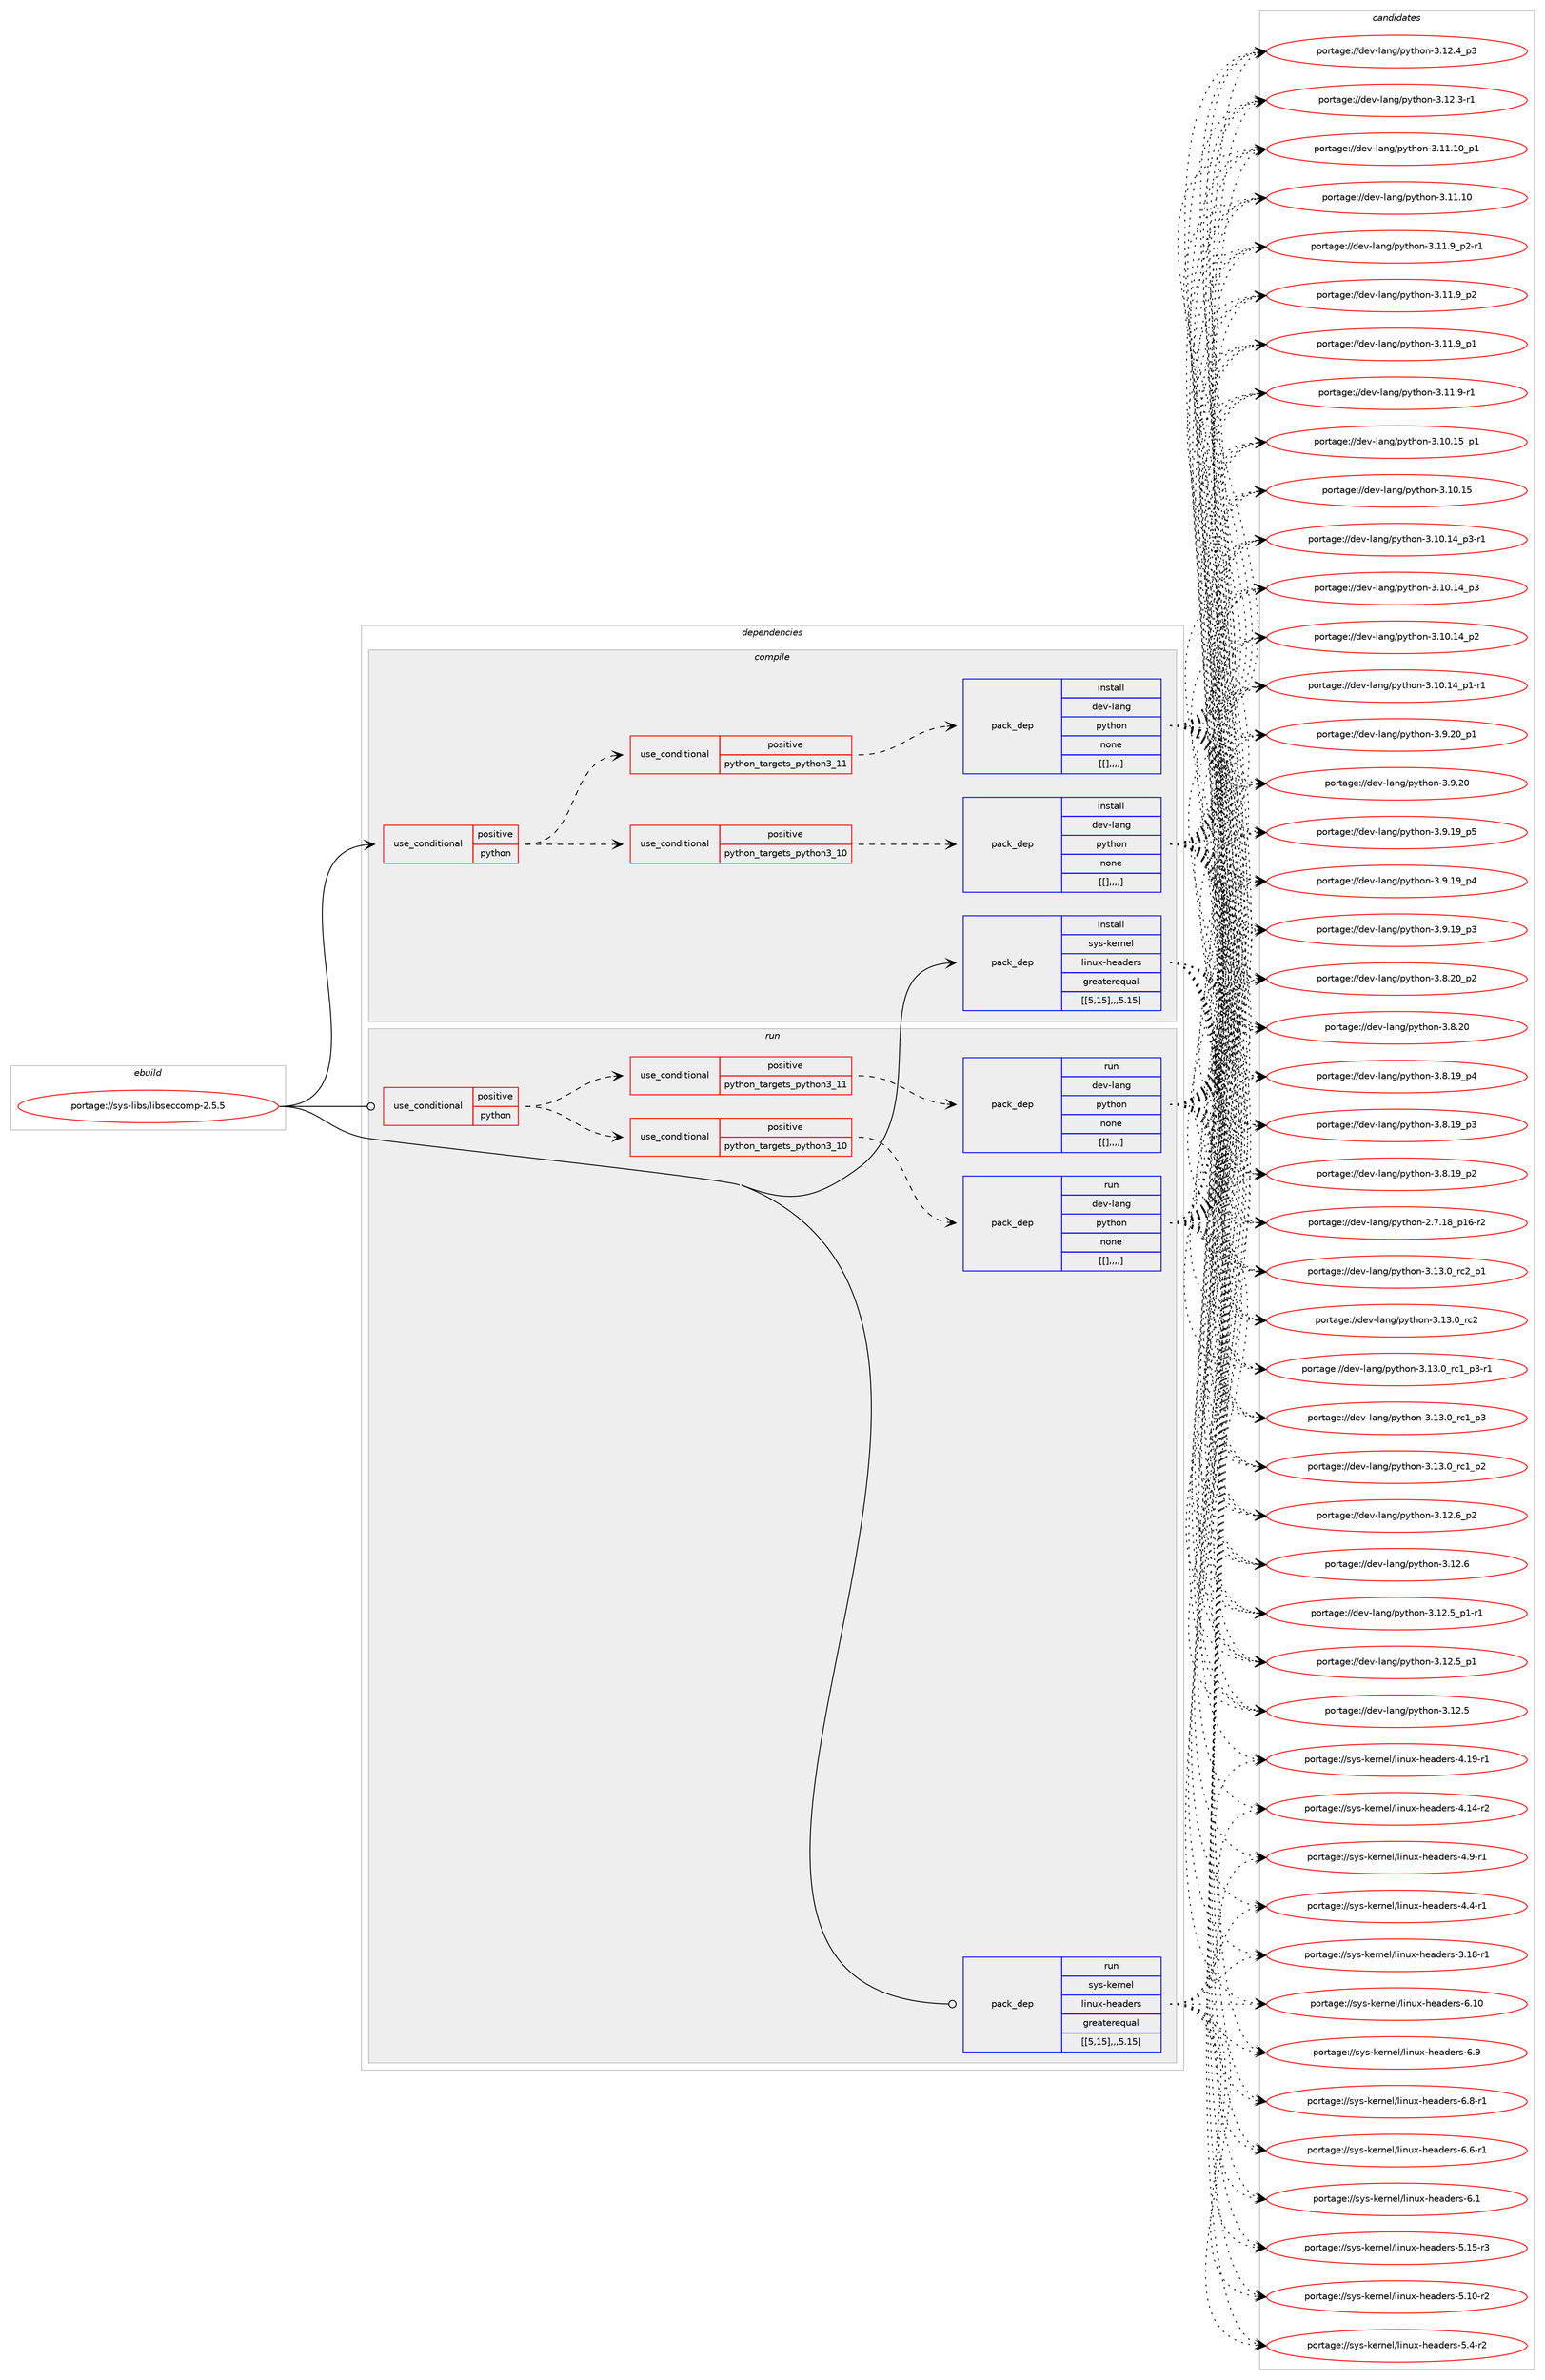 digraph prolog {

# *************
# Graph options
# *************

newrank=true;
concentrate=true;
compound=true;
graph [rankdir=LR,fontname=Helvetica,fontsize=10,ranksep=1.5];#, ranksep=2.5, nodesep=0.2];
edge  [arrowhead=vee];
node  [fontname=Helvetica,fontsize=10];

# **********
# The ebuild
# **********

subgraph cluster_leftcol {
color=gray;
label=<<i>ebuild</i>>;
id [label="portage://sys-libs/libseccomp-2.5.5", color=red, width=4, href="../sys-libs/libseccomp-2.5.5.svg"];
}

# ****************
# The dependencies
# ****************

subgraph cluster_midcol {
color=gray;
label=<<i>dependencies</i>>;
subgraph cluster_compile {
fillcolor="#eeeeee";
style=filled;
label=<<i>compile</i>>;
subgraph cond122756 {
dependency454674 [label=<<TABLE BORDER="0" CELLBORDER="1" CELLSPACING="0" CELLPADDING="4"><TR><TD ROWSPAN="3" CELLPADDING="10">use_conditional</TD></TR><TR><TD>positive</TD></TR><TR><TD>python</TD></TR></TABLE>>, shape=none, color=red];
subgraph cond122757 {
dependency454675 [label=<<TABLE BORDER="0" CELLBORDER="1" CELLSPACING="0" CELLPADDING="4"><TR><TD ROWSPAN="3" CELLPADDING="10">use_conditional</TD></TR><TR><TD>positive</TD></TR><TR><TD>python_targets_python3_10</TD></TR></TABLE>>, shape=none, color=red];
subgraph pack328914 {
dependency454676 [label=<<TABLE BORDER="0" CELLBORDER="1" CELLSPACING="0" CELLPADDING="4" WIDTH="220"><TR><TD ROWSPAN="6" CELLPADDING="30">pack_dep</TD></TR><TR><TD WIDTH="110">install</TD></TR><TR><TD>dev-lang</TD></TR><TR><TD>python</TD></TR><TR><TD>none</TD></TR><TR><TD>[[],,,,]</TD></TR></TABLE>>, shape=none, color=blue];
}
dependency454675:e -> dependency454676:w [weight=20,style="dashed",arrowhead="vee"];
}
dependency454674:e -> dependency454675:w [weight=20,style="dashed",arrowhead="vee"];
subgraph cond122758 {
dependency454677 [label=<<TABLE BORDER="0" CELLBORDER="1" CELLSPACING="0" CELLPADDING="4"><TR><TD ROWSPAN="3" CELLPADDING="10">use_conditional</TD></TR><TR><TD>positive</TD></TR><TR><TD>python_targets_python3_11</TD></TR></TABLE>>, shape=none, color=red];
subgraph pack328915 {
dependency454678 [label=<<TABLE BORDER="0" CELLBORDER="1" CELLSPACING="0" CELLPADDING="4" WIDTH="220"><TR><TD ROWSPAN="6" CELLPADDING="30">pack_dep</TD></TR><TR><TD WIDTH="110">install</TD></TR><TR><TD>dev-lang</TD></TR><TR><TD>python</TD></TR><TR><TD>none</TD></TR><TR><TD>[[],,,,]</TD></TR></TABLE>>, shape=none, color=blue];
}
dependency454677:e -> dependency454678:w [weight=20,style="dashed",arrowhead="vee"];
}
dependency454674:e -> dependency454677:w [weight=20,style="dashed",arrowhead="vee"];
}
id:e -> dependency454674:w [weight=20,style="solid",arrowhead="vee"];
subgraph pack328916 {
dependency454679 [label=<<TABLE BORDER="0" CELLBORDER="1" CELLSPACING="0" CELLPADDING="4" WIDTH="220"><TR><TD ROWSPAN="6" CELLPADDING="30">pack_dep</TD></TR><TR><TD WIDTH="110">install</TD></TR><TR><TD>sys-kernel</TD></TR><TR><TD>linux-headers</TD></TR><TR><TD>greaterequal</TD></TR><TR><TD>[[5,15],,,5.15]</TD></TR></TABLE>>, shape=none, color=blue];
}
id:e -> dependency454679:w [weight=20,style="solid",arrowhead="vee"];
}
subgraph cluster_compileandrun {
fillcolor="#eeeeee";
style=filled;
label=<<i>compile and run</i>>;
}
subgraph cluster_run {
fillcolor="#eeeeee";
style=filled;
label=<<i>run</i>>;
subgraph cond122759 {
dependency454680 [label=<<TABLE BORDER="0" CELLBORDER="1" CELLSPACING="0" CELLPADDING="4"><TR><TD ROWSPAN="3" CELLPADDING="10">use_conditional</TD></TR><TR><TD>positive</TD></TR><TR><TD>python</TD></TR></TABLE>>, shape=none, color=red];
subgraph cond122760 {
dependency454681 [label=<<TABLE BORDER="0" CELLBORDER="1" CELLSPACING="0" CELLPADDING="4"><TR><TD ROWSPAN="3" CELLPADDING="10">use_conditional</TD></TR><TR><TD>positive</TD></TR><TR><TD>python_targets_python3_10</TD></TR></TABLE>>, shape=none, color=red];
subgraph pack328917 {
dependency454682 [label=<<TABLE BORDER="0" CELLBORDER="1" CELLSPACING="0" CELLPADDING="4" WIDTH="220"><TR><TD ROWSPAN="6" CELLPADDING="30">pack_dep</TD></TR><TR><TD WIDTH="110">run</TD></TR><TR><TD>dev-lang</TD></TR><TR><TD>python</TD></TR><TR><TD>none</TD></TR><TR><TD>[[],,,,]</TD></TR></TABLE>>, shape=none, color=blue];
}
dependency454681:e -> dependency454682:w [weight=20,style="dashed",arrowhead="vee"];
}
dependency454680:e -> dependency454681:w [weight=20,style="dashed",arrowhead="vee"];
subgraph cond122761 {
dependency454683 [label=<<TABLE BORDER="0" CELLBORDER="1" CELLSPACING="0" CELLPADDING="4"><TR><TD ROWSPAN="3" CELLPADDING="10">use_conditional</TD></TR><TR><TD>positive</TD></TR><TR><TD>python_targets_python3_11</TD></TR></TABLE>>, shape=none, color=red];
subgraph pack328918 {
dependency454684 [label=<<TABLE BORDER="0" CELLBORDER="1" CELLSPACING="0" CELLPADDING="4" WIDTH="220"><TR><TD ROWSPAN="6" CELLPADDING="30">pack_dep</TD></TR><TR><TD WIDTH="110">run</TD></TR><TR><TD>dev-lang</TD></TR><TR><TD>python</TD></TR><TR><TD>none</TD></TR><TR><TD>[[],,,,]</TD></TR></TABLE>>, shape=none, color=blue];
}
dependency454683:e -> dependency454684:w [weight=20,style="dashed",arrowhead="vee"];
}
dependency454680:e -> dependency454683:w [weight=20,style="dashed",arrowhead="vee"];
}
id:e -> dependency454680:w [weight=20,style="solid",arrowhead="odot"];
subgraph pack328919 {
dependency454685 [label=<<TABLE BORDER="0" CELLBORDER="1" CELLSPACING="0" CELLPADDING="4" WIDTH="220"><TR><TD ROWSPAN="6" CELLPADDING="30">pack_dep</TD></TR><TR><TD WIDTH="110">run</TD></TR><TR><TD>sys-kernel</TD></TR><TR><TD>linux-headers</TD></TR><TR><TD>greaterequal</TD></TR><TR><TD>[[5,15],,,5.15]</TD></TR></TABLE>>, shape=none, color=blue];
}
id:e -> dependency454685:w [weight=20,style="solid",arrowhead="odot"];
}
}

# **************
# The candidates
# **************

subgraph cluster_choices {
rank=same;
color=gray;
label=<<i>candidates</i>>;

subgraph choice328914 {
color=black;
nodesep=1;
choice100101118451089711010347112121116104111110455146495146489511499509511249 [label="portage://dev-lang/python-3.13.0_rc2_p1", color=red, width=4,href="../dev-lang/python-3.13.0_rc2_p1.svg"];
choice10010111845108971101034711212111610411111045514649514648951149950 [label="portage://dev-lang/python-3.13.0_rc2", color=red, width=4,href="../dev-lang/python-3.13.0_rc2.svg"];
choice1001011184510897110103471121211161041111104551464951464895114994995112514511449 [label="portage://dev-lang/python-3.13.0_rc1_p3-r1", color=red, width=4,href="../dev-lang/python-3.13.0_rc1_p3-r1.svg"];
choice100101118451089711010347112121116104111110455146495146489511499499511251 [label="portage://dev-lang/python-3.13.0_rc1_p3", color=red, width=4,href="../dev-lang/python-3.13.0_rc1_p3.svg"];
choice100101118451089711010347112121116104111110455146495146489511499499511250 [label="portage://dev-lang/python-3.13.0_rc1_p2", color=red, width=4,href="../dev-lang/python-3.13.0_rc1_p2.svg"];
choice100101118451089711010347112121116104111110455146495046549511250 [label="portage://dev-lang/python-3.12.6_p2", color=red, width=4,href="../dev-lang/python-3.12.6_p2.svg"];
choice10010111845108971101034711212111610411111045514649504654 [label="portage://dev-lang/python-3.12.6", color=red, width=4,href="../dev-lang/python-3.12.6.svg"];
choice1001011184510897110103471121211161041111104551464950465395112494511449 [label="portage://dev-lang/python-3.12.5_p1-r1", color=red, width=4,href="../dev-lang/python-3.12.5_p1-r1.svg"];
choice100101118451089711010347112121116104111110455146495046539511249 [label="portage://dev-lang/python-3.12.5_p1", color=red, width=4,href="../dev-lang/python-3.12.5_p1.svg"];
choice10010111845108971101034711212111610411111045514649504653 [label="portage://dev-lang/python-3.12.5", color=red, width=4,href="../dev-lang/python-3.12.5.svg"];
choice100101118451089711010347112121116104111110455146495046529511251 [label="portage://dev-lang/python-3.12.4_p3", color=red, width=4,href="../dev-lang/python-3.12.4_p3.svg"];
choice100101118451089711010347112121116104111110455146495046514511449 [label="portage://dev-lang/python-3.12.3-r1", color=red, width=4,href="../dev-lang/python-3.12.3-r1.svg"];
choice10010111845108971101034711212111610411111045514649494649489511249 [label="portage://dev-lang/python-3.11.10_p1", color=red, width=4,href="../dev-lang/python-3.11.10_p1.svg"];
choice1001011184510897110103471121211161041111104551464949464948 [label="portage://dev-lang/python-3.11.10", color=red, width=4,href="../dev-lang/python-3.11.10.svg"];
choice1001011184510897110103471121211161041111104551464949465795112504511449 [label="portage://dev-lang/python-3.11.9_p2-r1", color=red, width=4,href="../dev-lang/python-3.11.9_p2-r1.svg"];
choice100101118451089711010347112121116104111110455146494946579511250 [label="portage://dev-lang/python-3.11.9_p2", color=red, width=4,href="../dev-lang/python-3.11.9_p2.svg"];
choice100101118451089711010347112121116104111110455146494946579511249 [label="portage://dev-lang/python-3.11.9_p1", color=red, width=4,href="../dev-lang/python-3.11.9_p1.svg"];
choice100101118451089711010347112121116104111110455146494946574511449 [label="portage://dev-lang/python-3.11.9-r1", color=red, width=4,href="../dev-lang/python-3.11.9-r1.svg"];
choice10010111845108971101034711212111610411111045514649484649539511249 [label="portage://dev-lang/python-3.10.15_p1", color=red, width=4,href="../dev-lang/python-3.10.15_p1.svg"];
choice1001011184510897110103471121211161041111104551464948464953 [label="portage://dev-lang/python-3.10.15", color=red, width=4,href="../dev-lang/python-3.10.15.svg"];
choice100101118451089711010347112121116104111110455146494846495295112514511449 [label="portage://dev-lang/python-3.10.14_p3-r1", color=red, width=4,href="../dev-lang/python-3.10.14_p3-r1.svg"];
choice10010111845108971101034711212111610411111045514649484649529511251 [label="portage://dev-lang/python-3.10.14_p3", color=red, width=4,href="../dev-lang/python-3.10.14_p3.svg"];
choice10010111845108971101034711212111610411111045514649484649529511250 [label="portage://dev-lang/python-3.10.14_p2", color=red, width=4,href="../dev-lang/python-3.10.14_p2.svg"];
choice100101118451089711010347112121116104111110455146494846495295112494511449 [label="portage://dev-lang/python-3.10.14_p1-r1", color=red, width=4,href="../dev-lang/python-3.10.14_p1-r1.svg"];
choice100101118451089711010347112121116104111110455146574650489511249 [label="portage://dev-lang/python-3.9.20_p1", color=red, width=4,href="../dev-lang/python-3.9.20_p1.svg"];
choice10010111845108971101034711212111610411111045514657465048 [label="portage://dev-lang/python-3.9.20", color=red, width=4,href="../dev-lang/python-3.9.20.svg"];
choice100101118451089711010347112121116104111110455146574649579511253 [label="portage://dev-lang/python-3.9.19_p5", color=red, width=4,href="../dev-lang/python-3.9.19_p5.svg"];
choice100101118451089711010347112121116104111110455146574649579511252 [label="portage://dev-lang/python-3.9.19_p4", color=red, width=4,href="../dev-lang/python-3.9.19_p4.svg"];
choice100101118451089711010347112121116104111110455146574649579511251 [label="portage://dev-lang/python-3.9.19_p3", color=red, width=4,href="../dev-lang/python-3.9.19_p3.svg"];
choice100101118451089711010347112121116104111110455146564650489511250 [label="portage://dev-lang/python-3.8.20_p2", color=red, width=4,href="../dev-lang/python-3.8.20_p2.svg"];
choice10010111845108971101034711212111610411111045514656465048 [label="portage://dev-lang/python-3.8.20", color=red, width=4,href="../dev-lang/python-3.8.20.svg"];
choice100101118451089711010347112121116104111110455146564649579511252 [label="portage://dev-lang/python-3.8.19_p4", color=red, width=4,href="../dev-lang/python-3.8.19_p4.svg"];
choice100101118451089711010347112121116104111110455146564649579511251 [label="portage://dev-lang/python-3.8.19_p3", color=red, width=4,href="../dev-lang/python-3.8.19_p3.svg"];
choice100101118451089711010347112121116104111110455146564649579511250 [label="portage://dev-lang/python-3.8.19_p2", color=red, width=4,href="../dev-lang/python-3.8.19_p2.svg"];
choice100101118451089711010347112121116104111110455046554649569511249544511450 [label="portage://dev-lang/python-2.7.18_p16-r2", color=red, width=4,href="../dev-lang/python-2.7.18_p16-r2.svg"];
dependency454676:e -> choice100101118451089711010347112121116104111110455146495146489511499509511249:w [style=dotted,weight="100"];
dependency454676:e -> choice10010111845108971101034711212111610411111045514649514648951149950:w [style=dotted,weight="100"];
dependency454676:e -> choice1001011184510897110103471121211161041111104551464951464895114994995112514511449:w [style=dotted,weight="100"];
dependency454676:e -> choice100101118451089711010347112121116104111110455146495146489511499499511251:w [style=dotted,weight="100"];
dependency454676:e -> choice100101118451089711010347112121116104111110455146495146489511499499511250:w [style=dotted,weight="100"];
dependency454676:e -> choice100101118451089711010347112121116104111110455146495046549511250:w [style=dotted,weight="100"];
dependency454676:e -> choice10010111845108971101034711212111610411111045514649504654:w [style=dotted,weight="100"];
dependency454676:e -> choice1001011184510897110103471121211161041111104551464950465395112494511449:w [style=dotted,weight="100"];
dependency454676:e -> choice100101118451089711010347112121116104111110455146495046539511249:w [style=dotted,weight="100"];
dependency454676:e -> choice10010111845108971101034711212111610411111045514649504653:w [style=dotted,weight="100"];
dependency454676:e -> choice100101118451089711010347112121116104111110455146495046529511251:w [style=dotted,weight="100"];
dependency454676:e -> choice100101118451089711010347112121116104111110455146495046514511449:w [style=dotted,weight="100"];
dependency454676:e -> choice10010111845108971101034711212111610411111045514649494649489511249:w [style=dotted,weight="100"];
dependency454676:e -> choice1001011184510897110103471121211161041111104551464949464948:w [style=dotted,weight="100"];
dependency454676:e -> choice1001011184510897110103471121211161041111104551464949465795112504511449:w [style=dotted,weight="100"];
dependency454676:e -> choice100101118451089711010347112121116104111110455146494946579511250:w [style=dotted,weight="100"];
dependency454676:e -> choice100101118451089711010347112121116104111110455146494946579511249:w [style=dotted,weight="100"];
dependency454676:e -> choice100101118451089711010347112121116104111110455146494946574511449:w [style=dotted,weight="100"];
dependency454676:e -> choice10010111845108971101034711212111610411111045514649484649539511249:w [style=dotted,weight="100"];
dependency454676:e -> choice1001011184510897110103471121211161041111104551464948464953:w [style=dotted,weight="100"];
dependency454676:e -> choice100101118451089711010347112121116104111110455146494846495295112514511449:w [style=dotted,weight="100"];
dependency454676:e -> choice10010111845108971101034711212111610411111045514649484649529511251:w [style=dotted,weight="100"];
dependency454676:e -> choice10010111845108971101034711212111610411111045514649484649529511250:w [style=dotted,weight="100"];
dependency454676:e -> choice100101118451089711010347112121116104111110455146494846495295112494511449:w [style=dotted,weight="100"];
dependency454676:e -> choice100101118451089711010347112121116104111110455146574650489511249:w [style=dotted,weight="100"];
dependency454676:e -> choice10010111845108971101034711212111610411111045514657465048:w [style=dotted,weight="100"];
dependency454676:e -> choice100101118451089711010347112121116104111110455146574649579511253:w [style=dotted,weight="100"];
dependency454676:e -> choice100101118451089711010347112121116104111110455146574649579511252:w [style=dotted,weight="100"];
dependency454676:e -> choice100101118451089711010347112121116104111110455146574649579511251:w [style=dotted,weight="100"];
dependency454676:e -> choice100101118451089711010347112121116104111110455146564650489511250:w [style=dotted,weight="100"];
dependency454676:e -> choice10010111845108971101034711212111610411111045514656465048:w [style=dotted,weight="100"];
dependency454676:e -> choice100101118451089711010347112121116104111110455146564649579511252:w [style=dotted,weight="100"];
dependency454676:e -> choice100101118451089711010347112121116104111110455146564649579511251:w [style=dotted,weight="100"];
dependency454676:e -> choice100101118451089711010347112121116104111110455146564649579511250:w [style=dotted,weight="100"];
dependency454676:e -> choice100101118451089711010347112121116104111110455046554649569511249544511450:w [style=dotted,weight="100"];
}
subgraph choice328915 {
color=black;
nodesep=1;
choice100101118451089711010347112121116104111110455146495146489511499509511249 [label="portage://dev-lang/python-3.13.0_rc2_p1", color=red, width=4,href="../dev-lang/python-3.13.0_rc2_p1.svg"];
choice10010111845108971101034711212111610411111045514649514648951149950 [label="portage://dev-lang/python-3.13.0_rc2", color=red, width=4,href="../dev-lang/python-3.13.0_rc2.svg"];
choice1001011184510897110103471121211161041111104551464951464895114994995112514511449 [label="portage://dev-lang/python-3.13.0_rc1_p3-r1", color=red, width=4,href="../dev-lang/python-3.13.0_rc1_p3-r1.svg"];
choice100101118451089711010347112121116104111110455146495146489511499499511251 [label="portage://dev-lang/python-3.13.0_rc1_p3", color=red, width=4,href="../dev-lang/python-3.13.0_rc1_p3.svg"];
choice100101118451089711010347112121116104111110455146495146489511499499511250 [label="portage://dev-lang/python-3.13.0_rc1_p2", color=red, width=4,href="../dev-lang/python-3.13.0_rc1_p2.svg"];
choice100101118451089711010347112121116104111110455146495046549511250 [label="portage://dev-lang/python-3.12.6_p2", color=red, width=4,href="../dev-lang/python-3.12.6_p2.svg"];
choice10010111845108971101034711212111610411111045514649504654 [label="portage://dev-lang/python-3.12.6", color=red, width=4,href="../dev-lang/python-3.12.6.svg"];
choice1001011184510897110103471121211161041111104551464950465395112494511449 [label="portage://dev-lang/python-3.12.5_p1-r1", color=red, width=4,href="../dev-lang/python-3.12.5_p1-r1.svg"];
choice100101118451089711010347112121116104111110455146495046539511249 [label="portage://dev-lang/python-3.12.5_p1", color=red, width=4,href="../dev-lang/python-3.12.5_p1.svg"];
choice10010111845108971101034711212111610411111045514649504653 [label="portage://dev-lang/python-3.12.5", color=red, width=4,href="../dev-lang/python-3.12.5.svg"];
choice100101118451089711010347112121116104111110455146495046529511251 [label="portage://dev-lang/python-3.12.4_p3", color=red, width=4,href="../dev-lang/python-3.12.4_p3.svg"];
choice100101118451089711010347112121116104111110455146495046514511449 [label="portage://dev-lang/python-3.12.3-r1", color=red, width=4,href="../dev-lang/python-3.12.3-r1.svg"];
choice10010111845108971101034711212111610411111045514649494649489511249 [label="portage://dev-lang/python-3.11.10_p1", color=red, width=4,href="../dev-lang/python-3.11.10_p1.svg"];
choice1001011184510897110103471121211161041111104551464949464948 [label="portage://dev-lang/python-3.11.10", color=red, width=4,href="../dev-lang/python-3.11.10.svg"];
choice1001011184510897110103471121211161041111104551464949465795112504511449 [label="portage://dev-lang/python-3.11.9_p2-r1", color=red, width=4,href="../dev-lang/python-3.11.9_p2-r1.svg"];
choice100101118451089711010347112121116104111110455146494946579511250 [label="portage://dev-lang/python-3.11.9_p2", color=red, width=4,href="../dev-lang/python-3.11.9_p2.svg"];
choice100101118451089711010347112121116104111110455146494946579511249 [label="portage://dev-lang/python-3.11.9_p1", color=red, width=4,href="../dev-lang/python-3.11.9_p1.svg"];
choice100101118451089711010347112121116104111110455146494946574511449 [label="portage://dev-lang/python-3.11.9-r1", color=red, width=4,href="../dev-lang/python-3.11.9-r1.svg"];
choice10010111845108971101034711212111610411111045514649484649539511249 [label="portage://dev-lang/python-3.10.15_p1", color=red, width=4,href="../dev-lang/python-3.10.15_p1.svg"];
choice1001011184510897110103471121211161041111104551464948464953 [label="portage://dev-lang/python-3.10.15", color=red, width=4,href="../dev-lang/python-3.10.15.svg"];
choice100101118451089711010347112121116104111110455146494846495295112514511449 [label="portage://dev-lang/python-3.10.14_p3-r1", color=red, width=4,href="../dev-lang/python-3.10.14_p3-r1.svg"];
choice10010111845108971101034711212111610411111045514649484649529511251 [label="portage://dev-lang/python-3.10.14_p3", color=red, width=4,href="../dev-lang/python-3.10.14_p3.svg"];
choice10010111845108971101034711212111610411111045514649484649529511250 [label="portage://dev-lang/python-3.10.14_p2", color=red, width=4,href="../dev-lang/python-3.10.14_p2.svg"];
choice100101118451089711010347112121116104111110455146494846495295112494511449 [label="portage://dev-lang/python-3.10.14_p1-r1", color=red, width=4,href="../dev-lang/python-3.10.14_p1-r1.svg"];
choice100101118451089711010347112121116104111110455146574650489511249 [label="portage://dev-lang/python-3.9.20_p1", color=red, width=4,href="../dev-lang/python-3.9.20_p1.svg"];
choice10010111845108971101034711212111610411111045514657465048 [label="portage://dev-lang/python-3.9.20", color=red, width=4,href="../dev-lang/python-3.9.20.svg"];
choice100101118451089711010347112121116104111110455146574649579511253 [label="portage://dev-lang/python-3.9.19_p5", color=red, width=4,href="../dev-lang/python-3.9.19_p5.svg"];
choice100101118451089711010347112121116104111110455146574649579511252 [label="portage://dev-lang/python-3.9.19_p4", color=red, width=4,href="../dev-lang/python-3.9.19_p4.svg"];
choice100101118451089711010347112121116104111110455146574649579511251 [label="portage://dev-lang/python-3.9.19_p3", color=red, width=4,href="../dev-lang/python-3.9.19_p3.svg"];
choice100101118451089711010347112121116104111110455146564650489511250 [label="portage://dev-lang/python-3.8.20_p2", color=red, width=4,href="../dev-lang/python-3.8.20_p2.svg"];
choice10010111845108971101034711212111610411111045514656465048 [label="portage://dev-lang/python-3.8.20", color=red, width=4,href="../dev-lang/python-3.8.20.svg"];
choice100101118451089711010347112121116104111110455146564649579511252 [label="portage://dev-lang/python-3.8.19_p4", color=red, width=4,href="../dev-lang/python-3.8.19_p4.svg"];
choice100101118451089711010347112121116104111110455146564649579511251 [label="portage://dev-lang/python-3.8.19_p3", color=red, width=4,href="../dev-lang/python-3.8.19_p3.svg"];
choice100101118451089711010347112121116104111110455146564649579511250 [label="portage://dev-lang/python-3.8.19_p2", color=red, width=4,href="../dev-lang/python-3.8.19_p2.svg"];
choice100101118451089711010347112121116104111110455046554649569511249544511450 [label="portage://dev-lang/python-2.7.18_p16-r2", color=red, width=4,href="../dev-lang/python-2.7.18_p16-r2.svg"];
dependency454678:e -> choice100101118451089711010347112121116104111110455146495146489511499509511249:w [style=dotted,weight="100"];
dependency454678:e -> choice10010111845108971101034711212111610411111045514649514648951149950:w [style=dotted,weight="100"];
dependency454678:e -> choice1001011184510897110103471121211161041111104551464951464895114994995112514511449:w [style=dotted,weight="100"];
dependency454678:e -> choice100101118451089711010347112121116104111110455146495146489511499499511251:w [style=dotted,weight="100"];
dependency454678:e -> choice100101118451089711010347112121116104111110455146495146489511499499511250:w [style=dotted,weight="100"];
dependency454678:e -> choice100101118451089711010347112121116104111110455146495046549511250:w [style=dotted,weight="100"];
dependency454678:e -> choice10010111845108971101034711212111610411111045514649504654:w [style=dotted,weight="100"];
dependency454678:e -> choice1001011184510897110103471121211161041111104551464950465395112494511449:w [style=dotted,weight="100"];
dependency454678:e -> choice100101118451089711010347112121116104111110455146495046539511249:w [style=dotted,weight="100"];
dependency454678:e -> choice10010111845108971101034711212111610411111045514649504653:w [style=dotted,weight="100"];
dependency454678:e -> choice100101118451089711010347112121116104111110455146495046529511251:w [style=dotted,weight="100"];
dependency454678:e -> choice100101118451089711010347112121116104111110455146495046514511449:w [style=dotted,weight="100"];
dependency454678:e -> choice10010111845108971101034711212111610411111045514649494649489511249:w [style=dotted,weight="100"];
dependency454678:e -> choice1001011184510897110103471121211161041111104551464949464948:w [style=dotted,weight="100"];
dependency454678:e -> choice1001011184510897110103471121211161041111104551464949465795112504511449:w [style=dotted,weight="100"];
dependency454678:e -> choice100101118451089711010347112121116104111110455146494946579511250:w [style=dotted,weight="100"];
dependency454678:e -> choice100101118451089711010347112121116104111110455146494946579511249:w [style=dotted,weight="100"];
dependency454678:e -> choice100101118451089711010347112121116104111110455146494946574511449:w [style=dotted,weight="100"];
dependency454678:e -> choice10010111845108971101034711212111610411111045514649484649539511249:w [style=dotted,weight="100"];
dependency454678:e -> choice1001011184510897110103471121211161041111104551464948464953:w [style=dotted,weight="100"];
dependency454678:e -> choice100101118451089711010347112121116104111110455146494846495295112514511449:w [style=dotted,weight="100"];
dependency454678:e -> choice10010111845108971101034711212111610411111045514649484649529511251:w [style=dotted,weight="100"];
dependency454678:e -> choice10010111845108971101034711212111610411111045514649484649529511250:w [style=dotted,weight="100"];
dependency454678:e -> choice100101118451089711010347112121116104111110455146494846495295112494511449:w [style=dotted,weight="100"];
dependency454678:e -> choice100101118451089711010347112121116104111110455146574650489511249:w [style=dotted,weight="100"];
dependency454678:e -> choice10010111845108971101034711212111610411111045514657465048:w [style=dotted,weight="100"];
dependency454678:e -> choice100101118451089711010347112121116104111110455146574649579511253:w [style=dotted,weight="100"];
dependency454678:e -> choice100101118451089711010347112121116104111110455146574649579511252:w [style=dotted,weight="100"];
dependency454678:e -> choice100101118451089711010347112121116104111110455146574649579511251:w [style=dotted,weight="100"];
dependency454678:e -> choice100101118451089711010347112121116104111110455146564650489511250:w [style=dotted,weight="100"];
dependency454678:e -> choice10010111845108971101034711212111610411111045514656465048:w [style=dotted,weight="100"];
dependency454678:e -> choice100101118451089711010347112121116104111110455146564649579511252:w [style=dotted,weight="100"];
dependency454678:e -> choice100101118451089711010347112121116104111110455146564649579511251:w [style=dotted,weight="100"];
dependency454678:e -> choice100101118451089711010347112121116104111110455146564649579511250:w [style=dotted,weight="100"];
dependency454678:e -> choice100101118451089711010347112121116104111110455046554649569511249544511450:w [style=dotted,weight="100"];
}
subgraph choice328916 {
color=black;
nodesep=1;
choice115121115451071011141101011084710810511011712045104101971001011141154554464948 [label="portage://sys-kernel/linux-headers-6.10", color=red, width=4,href="../sys-kernel/linux-headers-6.10.svg"];
choice1151211154510710111411010110847108105110117120451041019710010111411545544657 [label="portage://sys-kernel/linux-headers-6.9", color=red, width=4,href="../sys-kernel/linux-headers-6.9.svg"];
choice11512111545107101114110101108471081051101171204510410197100101114115455446564511449 [label="portage://sys-kernel/linux-headers-6.8-r1", color=red, width=4,href="../sys-kernel/linux-headers-6.8-r1.svg"];
choice11512111545107101114110101108471081051101171204510410197100101114115455446544511449 [label="portage://sys-kernel/linux-headers-6.6-r1", color=red, width=4,href="../sys-kernel/linux-headers-6.6-r1.svg"];
choice1151211154510710111411010110847108105110117120451041019710010111411545544649 [label="portage://sys-kernel/linux-headers-6.1", color=red, width=4,href="../sys-kernel/linux-headers-6.1.svg"];
choice1151211154510710111411010110847108105110117120451041019710010111411545534649534511451 [label="portage://sys-kernel/linux-headers-5.15-r3", color=red, width=4,href="../sys-kernel/linux-headers-5.15-r3.svg"];
choice1151211154510710111411010110847108105110117120451041019710010111411545534649484511450 [label="portage://sys-kernel/linux-headers-5.10-r2", color=red, width=4,href="../sys-kernel/linux-headers-5.10-r2.svg"];
choice11512111545107101114110101108471081051101171204510410197100101114115455346524511450 [label="portage://sys-kernel/linux-headers-5.4-r2", color=red, width=4,href="../sys-kernel/linux-headers-5.4-r2.svg"];
choice1151211154510710111411010110847108105110117120451041019710010111411545524649574511449 [label="portage://sys-kernel/linux-headers-4.19-r1", color=red, width=4,href="../sys-kernel/linux-headers-4.19-r1.svg"];
choice1151211154510710111411010110847108105110117120451041019710010111411545524649524511450 [label="portage://sys-kernel/linux-headers-4.14-r2", color=red, width=4,href="../sys-kernel/linux-headers-4.14-r2.svg"];
choice11512111545107101114110101108471081051101171204510410197100101114115455246574511449 [label="portage://sys-kernel/linux-headers-4.9-r1", color=red, width=4,href="../sys-kernel/linux-headers-4.9-r1.svg"];
choice11512111545107101114110101108471081051101171204510410197100101114115455246524511449 [label="portage://sys-kernel/linux-headers-4.4-r1", color=red, width=4,href="../sys-kernel/linux-headers-4.4-r1.svg"];
choice1151211154510710111411010110847108105110117120451041019710010111411545514649564511449 [label="portage://sys-kernel/linux-headers-3.18-r1", color=red, width=4,href="../sys-kernel/linux-headers-3.18-r1.svg"];
dependency454679:e -> choice115121115451071011141101011084710810511011712045104101971001011141154554464948:w [style=dotted,weight="100"];
dependency454679:e -> choice1151211154510710111411010110847108105110117120451041019710010111411545544657:w [style=dotted,weight="100"];
dependency454679:e -> choice11512111545107101114110101108471081051101171204510410197100101114115455446564511449:w [style=dotted,weight="100"];
dependency454679:e -> choice11512111545107101114110101108471081051101171204510410197100101114115455446544511449:w [style=dotted,weight="100"];
dependency454679:e -> choice1151211154510710111411010110847108105110117120451041019710010111411545544649:w [style=dotted,weight="100"];
dependency454679:e -> choice1151211154510710111411010110847108105110117120451041019710010111411545534649534511451:w [style=dotted,weight="100"];
dependency454679:e -> choice1151211154510710111411010110847108105110117120451041019710010111411545534649484511450:w [style=dotted,weight="100"];
dependency454679:e -> choice11512111545107101114110101108471081051101171204510410197100101114115455346524511450:w [style=dotted,weight="100"];
dependency454679:e -> choice1151211154510710111411010110847108105110117120451041019710010111411545524649574511449:w [style=dotted,weight="100"];
dependency454679:e -> choice1151211154510710111411010110847108105110117120451041019710010111411545524649524511450:w [style=dotted,weight="100"];
dependency454679:e -> choice11512111545107101114110101108471081051101171204510410197100101114115455246574511449:w [style=dotted,weight="100"];
dependency454679:e -> choice11512111545107101114110101108471081051101171204510410197100101114115455246524511449:w [style=dotted,weight="100"];
dependency454679:e -> choice1151211154510710111411010110847108105110117120451041019710010111411545514649564511449:w [style=dotted,weight="100"];
}
subgraph choice328917 {
color=black;
nodesep=1;
choice100101118451089711010347112121116104111110455146495146489511499509511249 [label="portage://dev-lang/python-3.13.0_rc2_p1", color=red, width=4,href="../dev-lang/python-3.13.0_rc2_p1.svg"];
choice10010111845108971101034711212111610411111045514649514648951149950 [label="portage://dev-lang/python-3.13.0_rc2", color=red, width=4,href="../dev-lang/python-3.13.0_rc2.svg"];
choice1001011184510897110103471121211161041111104551464951464895114994995112514511449 [label="portage://dev-lang/python-3.13.0_rc1_p3-r1", color=red, width=4,href="../dev-lang/python-3.13.0_rc1_p3-r1.svg"];
choice100101118451089711010347112121116104111110455146495146489511499499511251 [label="portage://dev-lang/python-3.13.0_rc1_p3", color=red, width=4,href="../dev-lang/python-3.13.0_rc1_p3.svg"];
choice100101118451089711010347112121116104111110455146495146489511499499511250 [label="portage://dev-lang/python-3.13.0_rc1_p2", color=red, width=4,href="../dev-lang/python-3.13.0_rc1_p2.svg"];
choice100101118451089711010347112121116104111110455146495046549511250 [label="portage://dev-lang/python-3.12.6_p2", color=red, width=4,href="../dev-lang/python-3.12.6_p2.svg"];
choice10010111845108971101034711212111610411111045514649504654 [label="portage://dev-lang/python-3.12.6", color=red, width=4,href="../dev-lang/python-3.12.6.svg"];
choice1001011184510897110103471121211161041111104551464950465395112494511449 [label="portage://dev-lang/python-3.12.5_p1-r1", color=red, width=4,href="../dev-lang/python-3.12.5_p1-r1.svg"];
choice100101118451089711010347112121116104111110455146495046539511249 [label="portage://dev-lang/python-3.12.5_p1", color=red, width=4,href="../dev-lang/python-3.12.5_p1.svg"];
choice10010111845108971101034711212111610411111045514649504653 [label="portage://dev-lang/python-3.12.5", color=red, width=4,href="../dev-lang/python-3.12.5.svg"];
choice100101118451089711010347112121116104111110455146495046529511251 [label="portage://dev-lang/python-3.12.4_p3", color=red, width=4,href="../dev-lang/python-3.12.4_p3.svg"];
choice100101118451089711010347112121116104111110455146495046514511449 [label="portage://dev-lang/python-3.12.3-r1", color=red, width=4,href="../dev-lang/python-3.12.3-r1.svg"];
choice10010111845108971101034711212111610411111045514649494649489511249 [label="portage://dev-lang/python-3.11.10_p1", color=red, width=4,href="../dev-lang/python-3.11.10_p1.svg"];
choice1001011184510897110103471121211161041111104551464949464948 [label="portage://dev-lang/python-3.11.10", color=red, width=4,href="../dev-lang/python-3.11.10.svg"];
choice1001011184510897110103471121211161041111104551464949465795112504511449 [label="portage://dev-lang/python-3.11.9_p2-r1", color=red, width=4,href="../dev-lang/python-3.11.9_p2-r1.svg"];
choice100101118451089711010347112121116104111110455146494946579511250 [label="portage://dev-lang/python-3.11.9_p2", color=red, width=4,href="../dev-lang/python-3.11.9_p2.svg"];
choice100101118451089711010347112121116104111110455146494946579511249 [label="portage://dev-lang/python-3.11.9_p1", color=red, width=4,href="../dev-lang/python-3.11.9_p1.svg"];
choice100101118451089711010347112121116104111110455146494946574511449 [label="portage://dev-lang/python-3.11.9-r1", color=red, width=4,href="../dev-lang/python-3.11.9-r1.svg"];
choice10010111845108971101034711212111610411111045514649484649539511249 [label="portage://dev-lang/python-3.10.15_p1", color=red, width=4,href="../dev-lang/python-3.10.15_p1.svg"];
choice1001011184510897110103471121211161041111104551464948464953 [label="portage://dev-lang/python-3.10.15", color=red, width=4,href="../dev-lang/python-3.10.15.svg"];
choice100101118451089711010347112121116104111110455146494846495295112514511449 [label="portage://dev-lang/python-3.10.14_p3-r1", color=red, width=4,href="../dev-lang/python-3.10.14_p3-r1.svg"];
choice10010111845108971101034711212111610411111045514649484649529511251 [label="portage://dev-lang/python-3.10.14_p3", color=red, width=4,href="../dev-lang/python-3.10.14_p3.svg"];
choice10010111845108971101034711212111610411111045514649484649529511250 [label="portage://dev-lang/python-3.10.14_p2", color=red, width=4,href="../dev-lang/python-3.10.14_p2.svg"];
choice100101118451089711010347112121116104111110455146494846495295112494511449 [label="portage://dev-lang/python-3.10.14_p1-r1", color=red, width=4,href="../dev-lang/python-3.10.14_p1-r1.svg"];
choice100101118451089711010347112121116104111110455146574650489511249 [label="portage://dev-lang/python-3.9.20_p1", color=red, width=4,href="../dev-lang/python-3.9.20_p1.svg"];
choice10010111845108971101034711212111610411111045514657465048 [label="portage://dev-lang/python-3.9.20", color=red, width=4,href="../dev-lang/python-3.9.20.svg"];
choice100101118451089711010347112121116104111110455146574649579511253 [label="portage://dev-lang/python-3.9.19_p5", color=red, width=4,href="../dev-lang/python-3.9.19_p5.svg"];
choice100101118451089711010347112121116104111110455146574649579511252 [label="portage://dev-lang/python-3.9.19_p4", color=red, width=4,href="../dev-lang/python-3.9.19_p4.svg"];
choice100101118451089711010347112121116104111110455146574649579511251 [label="portage://dev-lang/python-3.9.19_p3", color=red, width=4,href="../dev-lang/python-3.9.19_p3.svg"];
choice100101118451089711010347112121116104111110455146564650489511250 [label="portage://dev-lang/python-3.8.20_p2", color=red, width=4,href="../dev-lang/python-3.8.20_p2.svg"];
choice10010111845108971101034711212111610411111045514656465048 [label="portage://dev-lang/python-3.8.20", color=red, width=4,href="../dev-lang/python-3.8.20.svg"];
choice100101118451089711010347112121116104111110455146564649579511252 [label="portage://dev-lang/python-3.8.19_p4", color=red, width=4,href="../dev-lang/python-3.8.19_p4.svg"];
choice100101118451089711010347112121116104111110455146564649579511251 [label="portage://dev-lang/python-3.8.19_p3", color=red, width=4,href="../dev-lang/python-3.8.19_p3.svg"];
choice100101118451089711010347112121116104111110455146564649579511250 [label="portage://dev-lang/python-3.8.19_p2", color=red, width=4,href="../dev-lang/python-3.8.19_p2.svg"];
choice100101118451089711010347112121116104111110455046554649569511249544511450 [label="portage://dev-lang/python-2.7.18_p16-r2", color=red, width=4,href="../dev-lang/python-2.7.18_p16-r2.svg"];
dependency454682:e -> choice100101118451089711010347112121116104111110455146495146489511499509511249:w [style=dotted,weight="100"];
dependency454682:e -> choice10010111845108971101034711212111610411111045514649514648951149950:w [style=dotted,weight="100"];
dependency454682:e -> choice1001011184510897110103471121211161041111104551464951464895114994995112514511449:w [style=dotted,weight="100"];
dependency454682:e -> choice100101118451089711010347112121116104111110455146495146489511499499511251:w [style=dotted,weight="100"];
dependency454682:e -> choice100101118451089711010347112121116104111110455146495146489511499499511250:w [style=dotted,weight="100"];
dependency454682:e -> choice100101118451089711010347112121116104111110455146495046549511250:w [style=dotted,weight="100"];
dependency454682:e -> choice10010111845108971101034711212111610411111045514649504654:w [style=dotted,weight="100"];
dependency454682:e -> choice1001011184510897110103471121211161041111104551464950465395112494511449:w [style=dotted,weight="100"];
dependency454682:e -> choice100101118451089711010347112121116104111110455146495046539511249:w [style=dotted,weight="100"];
dependency454682:e -> choice10010111845108971101034711212111610411111045514649504653:w [style=dotted,weight="100"];
dependency454682:e -> choice100101118451089711010347112121116104111110455146495046529511251:w [style=dotted,weight="100"];
dependency454682:e -> choice100101118451089711010347112121116104111110455146495046514511449:w [style=dotted,weight="100"];
dependency454682:e -> choice10010111845108971101034711212111610411111045514649494649489511249:w [style=dotted,weight="100"];
dependency454682:e -> choice1001011184510897110103471121211161041111104551464949464948:w [style=dotted,weight="100"];
dependency454682:e -> choice1001011184510897110103471121211161041111104551464949465795112504511449:w [style=dotted,weight="100"];
dependency454682:e -> choice100101118451089711010347112121116104111110455146494946579511250:w [style=dotted,weight="100"];
dependency454682:e -> choice100101118451089711010347112121116104111110455146494946579511249:w [style=dotted,weight="100"];
dependency454682:e -> choice100101118451089711010347112121116104111110455146494946574511449:w [style=dotted,weight="100"];
dependency454682:e -> choice10010111845108971101034711212111610411111045514649484649539511249:w [style=dotted,weight="100"];
dependency454682:e -> choice1001011184510897110103471121211161041111104551464948464953:w [style=dotted,weight="100"];
dependency454682:e -> choice100101118451089711010347112121116104111110455146494846495295112514511449:w [style=dotted,weight="100"];
dependency454682:e -> choice10010111845108971101034711212111610411111045514649484649529511251:w [style=dotted,weight="100"];
dependency454682:e -> choice10010111845108971101034711212111610411111045514649484649529511250:w [style=dotted,weight="100"];
dependency454682:e -> choice100101118451089711010347112121116104111110455146494846495295112494511449:w [style=dotted,weight="100"];
dependency454682:e -> choice100101118451089711010347112121116104111110455146574650489511249:w [style=dotted,weight="100"];
dependency454682:e -> choice10010111845108971101034711212111610411111045514657465048:w [style=dotted,weight="100"];
dependency454682:e -> choice100101118451089711010347112121116104111110455146574649579511253:w [style=dotted,weight="100"];
dependency454682:e -> choice100101118451089711010347112121116104111110455146574649579511252:w [style=dotted,weight="100"];
dependency454682:e -> choice100101118451089711010347112121116104111110455146574649579511251:w [style=dotted,weight="100"];
dependency454682:e -> choice100101118451089711010347112121116104111110455146564650489511250:w [style=dotted,weight="100"];
dependency454682:e -> choice10010111845108971101034711212111610411111045514656465048:w [style=dotted,weight="100"];
dependency454682:e -> choice100101118451089711010347112121116104111110455146564649579511252:w [style=dotted,weight="100"];
dependency454682:e -> choice100101118451089711010347112121116104111110455146564649579511251:w [style=dotted,weight="100"];
dependency454682:e -> choice100101118451089711010347112121116104111110455146564649579511250:w [style=dotted,weight="100"];
dependency454682:e -> choice100101118451089711010347112121116104111110455046554649569511249544511450:w [style=dotted,weight="100"];
}
subgraph choice328918 {
color=black;
nodesep=1;
choice100101118451089711010347112121116104111110455146495146489511499509511249 [label="portage://dev-lang/python-3.13.0_rc2_p1", color=red, width=4,href="../dev-lang/python-3.13.0_rc2_p1.svg"];
choice10010111845108971101034711212111610411111045514649514648951149950 [label="portage://dev-lang/python-3.13.0_rc2", color=red, width=4,href="../dev-lang/python-3.13.0_rc2.svg"];
choice1001011184510897110103471121211161041111104551464951464895114994995112514511449 [label="portage://dev-lang/python-3.13.0_rc1_p3-r1", color=red, width=4,href="../dev-lang/python-3.13.0_rc1_p3-r1.svg"];
choice100101118451089711010347112121116104111110455146495146489511499499511251 [label="portage://dev-lang/python-3.13.0_rc1_p3", color=red, width=4,href="../dev-lang/python-3.13.0_rc1_p3.svg"];
choice100101118451089711010347112121116104111110455146495146489511499499511250 [label="portage://dev-lang/python-3.13.0_rc1_p2", color=red, width=4,href="../dev-lang/python-3.13.0_rc1_p2.svg"];
choice100101118451089711010347112121116104111110455146495046549511250 [label="portage://dev-lang/python-3.12.6_p2", color=red, width=4,href="../dev-lang/python-3.12.6_p2.svg"];
choice10010111845108971101034711212111610411111045514649504654 [label="portage://dev-lang/python-3.12.6", color=red, width=4,href="../dev-lang/python-3.12.6.svg"];
choice1001011184510897110103471121211161041111104551464950465395112494511449 [label="portage://dev-lang/python-3.12.5_p1-r1", color=red, width=4,href="../dev-lang/python-3.12.5_p1-r1.svg"];
choice100101118451089711010347112121116104111110455146495046539511249 [label="portage://dev-lang/python-3.12.5_p1", color=red, width=4,href="../dev-lang/python-3.12.5_p1.svg"];
choice10010111845108971101034711212111610411111045514649504653 [label="portage://dev-lang/python-3.12.5", color=red, width=4,href="../dev-lang/python-3.12.5.svg"];
choice100101118451089711010347112121116104111110455146495046529511251 [label="portage://dev-lang/python-3.12.4_p3", color=red, width=4,href="../dev-lang/python-3.12.4_p3.svg"];
choice100101118451089711010347112121116104111110455146495046514511449 [label="portage://dev-lang/python-3.12.3-r1", color=red, width=4,href="../dev-lang/python-3.12.3-r1.svg"];
choice10010111845108971101034711212111610411111045514649494649489511249 [label="portage://dev-lang/python-3.11.10_p1", color=red, width=4,href="../dev-lang/python-3.11.10_p1.svg"];
choice1001011184510897110103471121211161041111104551464949464948 [label="portage://dev-lang/python-3.11.10", color=red, width=4,href="../dev-lang/python-3.11.10.svg"];
choice1001011184510897110103471121211161041111104551464949465795112504511449 [label="portage://dev-lang/python-3.11.9_p2-r1", color=red, width=4,href="../dev-lang/python-3.11.9_p2-r1.svg"];
choice100101118451089711010347112121116104111110455146494946579511250 [label="portage://dev-lang/python-3.11.9_p2", color=red, width=4,href="../dev-lang/python-3.11.9_p2.svg"];
choice100101118451089711010347112121116104111110455146494946579511249 [label="portage://dev-lang/python-3.11.9_p1", color=red, width=4,href="../dev-lang/python-3.11.9_p1.svg"];
choice100101118451089711010347112121116104111110455146494946574511449 [label="portage://dev-lang/python-3.11.9-r1", color=red, width=4,href="../dev-lang/python-3.11.9-r1.svg"];
choice10010111845108971101034711212111610411111045514649484649539511249 [label="portage://dev-lang/python-3.10.15_p1", color=red, width=4,href="../dev-lang/python-3.10.15_p1.svg"];
choice1001011184510897110103471121211161041111104551464948464953 [label="portage://dev-lang/python-3.10.15", color=red, width=4,href="../dev-lang/python-3.10.15.svg"];
choice100101118451089711010347112121116104111110455146494846495295112514511449 [label="portage://dev-lang/python-3.10.14_p3-r1", color=red, width=4,href="../dev-lang/python-3.10.14_p3-r1.svg"];
choice10010111845108971101034711212111610411111045514649484649529511251 [label="portage://dev-lang/python-3.10.14_p3", color=red, width=4,href="../dev-lang/python-3.10.14_p3.svg"];
choice10010111845108971101034711212111610411111045514649484649529511250 [label="portage://dev-lang/python-3.10.14_p2", color=red, width=4,href="../dev-lang/python-3.10.14_p2.svg"];
choice100101118451089711010347112121116104111110455146494846495295112494511449 [label="portage://dev-lang/python-3.10.14_p1-r1", color=red, width=4,href="../dev-lang/python-3.10.14_p1-r1.svg"];
choice100101118451089711010347112121116104111110455146574650489511249 [label="portage://dev-lang/python-3.9.20_p1", color=red, width=4,href="../dev-lang/python-3.9.20_p1.svg"];
choice10010111845108971101034711212111610411111045514657465048 [label="portage://dev-lang/python-3.9.20", color=red, width=4,href="../dev-lang/python-3.9.20.svg"];
choice100101118451089711010347112121116104111110455146574649579511253 [label="portage://dev-lang/python-3.9.19_p5", color=red, width=4,href="../dev-lang/python-3.9.19_p5.svg"];
choice100101118451089711010347112121116104111110455146574649579511252 [label="portage://dev-lang/python-3.9.19_p4", color=red, width=4,href="../dev-lang/python-3.9.19_p4.svg"];
choice100101118451089711010347112121116104111110455146574649579511251 [label="portage://dev-lang/python-3.9.19_p3", color=red, width=4,href="../dev-lang/python-3.9.19_p3.svg"];
choice100101118451089711010347112121116104111110455146564650489511250 [label="portage://dev-lang/python-3.8.20_p2", color=red, width=4,href="../dev-lang/python-3.8.20_p2.svg"];
choice10010111845108971101034711212111610411111045514656465048 [label="portage://dev-lang/python-3.8.20", color=red, width=4,href="../dev-lang/python-3.8.20.svg"];
choice100101118451089711010347112121116104111110455146564649579511252 [label="portage://dev-lang/python-3.8.19_p4", color=red, width=4,href="../dev-lang/python-3.8.19_p4.svg"];
choice100101118451089711010347112121116104111110455146564649579511251 [label="portage://dev-lang/python-3.8.19_p3", color=red, width=4,href="../dev-lang/python-3.8.19_p3.svg"];
choice100101118451089711010347112121116104111110455146564649579511250 [label="portage://dev-lang/python-3.8.19_p2", color=red, width=4,href="../dev-lang/python-3.8.19_p2.svg"];
choice100101118451089711010347112121116104111110455046554649569511249544511450 [label="portage://dev-lang/python-2.7.18_p16-r2", color=red, width=4,href="../dev-lang/python-2.7.18_p16-r2.svg"];
dependency454684:e -> choice100101118451089711010347112121116104111110455146495146489511499509511249:w [style=dotted,weight="100"];
dependency454684:e -> choice10010111845108971101034711212111610411111045514649514648951149950:w [style=dotted,weight="100"];
dependency454684:e -> choice1001011184510897110103471121211161041111104551464951464895114994995112514511449:w [style=dotted,weight="100"];
dependency454684:e -> choice100101118451089711010347112121116104111110455146495146489511499499511251:w [style=dotted,weight="100"];
dependency454684:e -> choice100101118451089711010347112121116104111110455146495146489511499499511250:w [style=dotted,weight="100"];
dependency454684:e -> choice100101118451089711010347112121116104111110455146495046549511250:w [style=dotted,weight="100"];
dependency454684:e -> choice10010111845108971101034711212111610411111045514649504654:w [style=dotted,weight="100"];
dependency454684:e -> choice1001011184510897110103471121211161041111104551464950465395112494511449:w [style=dotted,weight="100"];
dependency454684:e -> choice100101118451089711010347112121116104111110455146495046539511249:w [style=dotted,weight="100"];
dependency454684:e -> choice10010111845108971101034711212111610411111045514649504653:w [style=dotted,weight="100"];
dependency454684:e -> choice100101118451089711010347112121116104111110455146495046529511251:w [style=dotted,weight="100"];
dependency454684:e -> choice100101118451089711010347112121116104111110455146495046514511449:w [style=dotted,weight="100"];
dependency454684:e -> choice10010111845108971101034711212111610411111045514649494649489511249:w [style=dotted,weight="100"];
dependency454684:e -> choice1001011184510897110103471121211161041111104551464949464948:w [style=dotted,weight="100"];
dependency454684:e -> choice1001011184510897110103471121211161041111104551464949465795112504511449:w [style=dotted,weight="100"];
dependency454684:e -> choice100101118451089711010347112121116104111110455146494946579511250:w [style=dotted,weight="100"];
dependency454684:e -> choice100101118451089711010347112121116104111110455146494946579511249:w [style=dotted,weight="100"];
dependency454684:e -> choice100101118451089711010347112121116104111110455146494946574511449:w [style=dotted,weight="100"];
dependency454684:e -> choice10010111845108971101034711212111610411111045514649484649539511249:w [style=dotted,weight="100"];
dependency454684:e -> choice1001011184510897110103471121211161041111104551464948464953:w [style=dotted,weight="100"];
dependency454684:e -> choice100101118451089711010347112121116104111110455146494846495295112514511449:w [style=dotted,weight="100"];
dependency454684:e -> choice10010111845108971101034711212111610411111045514649484649529511251:w [style=dotted,weight="100"];
dependency454684:e -> choice10010111845108971101034711212111610411111045514649484649529511250:w [style=dotted,weight="100"];
dependency454684:e -> choice100101118451089711010347112121116104111110455146494846495295112494511449:w [style=dotted,weight="100"];
dependency454684:e -> choice100101118451089711010347112121116104111110455146574650489511249:w [style=dotted,weight="100"];
dependency454684:e -> choice10010111845108971101034711212111610411111045514657465048:w [style=dotted,weight="100"];
dependency454684:e -> choice100101118451089711010347112121116104111110455146574649579511253:w [style=dotted,weight="100"];
dependency454684:e -> choice100101118451089711010347112121116104111110455146574649579511252:w [style=dotted,weight="100"];
dependency454684:e -> choice100101118451089711010347112121116104111110455146574649579511251:w [style=dotted,weight="100"];
dependency454684:e -> choice100101118451089711010347112121116104111110455146564650489511250:w [style=dotted,weight="100"];
dependency454684:e -> choice10010111845108971101034711212111610411111045514656465048:w [style=dotted,weight="100"];
dependency454684:e -> choice100101118451089711010347112121116104111110455146564649579511252:w [style=dotted,weight="100"];
dependency454684:e -> choice100101118451089711010347112121116104111110455146564649579511251:w [style=dotted,weight="100"];
dependency454684:e -> choice100101118451089711010347112121116104111110455146564649579511250:w [style=dotted,weight="100"];
dependency454684:e -> choice100101118451089711010347112121116104111110455046554649569511249544511450:w [style=dotted,weight="100"];
}
subgraph choice328919 {
color=black;
nodesep=1;
choice115121115451071011141101011084710810511011712045104101971001011141154554464948 [label="portage://sys-kernel/linux-headers-6.10", color=red, width=4,href="../sys-kernel/linux-headers-6.10.svg"];
choice1151211154510710111411010110847108105110117120451041019710010111411545544657 [label="portage://sys-kernel/linux-headers-6.9", color=red, width=4,href="../sys-kernel/linux-headers-6.9.svg"];
choice11512111545107101114110101108471081051101171204510410197100101114115455446564511449 [label="portage://sys-kernel/linux-headers-6.8-r1", color=red, width=4,href="../sys-kernel/linux-headers-6.8-r1.svg"];
choice11512111545107101114110101108471081051101171204510410197100101114115455446544511449 [label="portage://sys-kernel/linux-headers-6.6-r1", color=red, width=4,href="../sys-kernel/linux-headers-6.6-r1.svg"];
choice1151211154510710111411010110847108105110117120451041019710010111411545544649 [label="portage://sys-kernel/linux-headers-6.1", color=red, width=4,href="../sys-kernel/linux-headers-6.1.svg"];
choice1151211154510710111411010110847108105110117120451041019710010111411545534649534511451 [label="portage://sys-kernel/linux-headers-5.15-r3", color=red, width=4,href="../sys-kernel/linux-headers-5.15-r3.svg"];
choice1151211154510710111411010110847108105110117120451041019710010111411545534649484511450 [label="portage://sys-kernel/linux-headers-5.10-r2", color=red, width=4,href="../sys-kernel/linux-headers-5.10-r2.svg"];
choice11512111545107101114110101108471081051101171204510410197100101114115455346524511450 [label="portage://sys-kernel/linux-headers-5.4-r2", color=red, width=4,href="../sys-kernel/linux-headers-5.4-r2.svg"];
choice1151211154510710111411010110847108105110117120451041019710010111411545524649574511449 [label="portage://sys-kernel/linux-headers-4.19-r1", color=red, width=4,href="../sys-kernel/linux-headers-4.19-r1.svg"];
choice1151211154510710111411010110847108105110117120451041019710010111411545524649524511450 [label="portage://sys-kernel/linux-headers-4.14-r2", color=red, width=4,href="../sys-kernel/linux-headers-4.14-r2.svg"];
choice11512111545107101114110101108471081051101171204510410197100101114115455246574511449 [label="portage://sys-kernel/linux-headers-4.9-r1", color=red, width=4,href="../sys-kernel/linux-headers-4.9-r1.svg"];
choice11512111545107101114110101108471081051101171204510410197100101114115455246524511449 [label="portage://sys-kernel/linux-headers-4.4-r1", color=red, width=4,href="../sys-kernel/linux-headers-4.4-r1.svg"];
choice1151211154510710111411010110847108105110117120451041019710010111411545514649564511449 [label="portage://sys-kernel/linux-headers-3.18-r1", color=red, width=4,href="../sys-kernel/linux-headers-3.18-r1.svg"];
dependency454685:e -> choice115121115451071011141101011084710810511011712045104101971001011141154554464948:w [style=dotted,weight="100"];
dependency454685:e -> choice1151211154510710111411010110847108105110117120451041019710010111411545544657:w [style=dotted,weight="100"];
dependency454685:e -> choice11512111545107101114110101108471081051101171204510410197100101114115455446564511449:w [style=dotted,weight="100"];
dependency454685:e -> choice11512111545107101114110101108471081051101171204510410197100101114115455446544511449:w [style=dotted,weight="100"];
dependency454685:e -> choice1151211154510710111411010110847108105110117120451041019710010111411545544649:w [style=dotted,weight="100"];
dependency454685:e -> choice1151211154510710111411010110847108105110117120451041019710010111411545534649534511451:w [style=dotted,weight="100"];
dependency454685:e -> choice1151211154510710111411010110847108105110117120451041019710010111411545534649484511450:w [style=dotted,weight="100"];
dependency454685:e -> choice11512111545107101114110101108471081051101171204510410197100101114115455346524511450:w [style=dotted,weight="100"];
dependency454685:e -> choice1151211154510710111411010110847108105110117120451041019710010111411545524649574511449:w [style=dotted,weight="100"];
dependency454685:e -> choice1151211154510710111411010110847108105110117120451041019710010111411545524649524511450:w [style=dotted,weight="100"];
dependency454685:e -> choice11512111545107101114110101108471081051101171204510410197100101114115455246574511449:w [style=dotted,weight="100"];
dependency454685:e -> choice11512111545107101114110101108471081051101171204510410197100101114115455246524511449:w [style=dotted,weight="100"];
dependency454685:e -> choice1151211154510710111411010110847108105110117120451041019710010111411545514649564511449:w [style=dotted,weight="100"];
}
}

}
